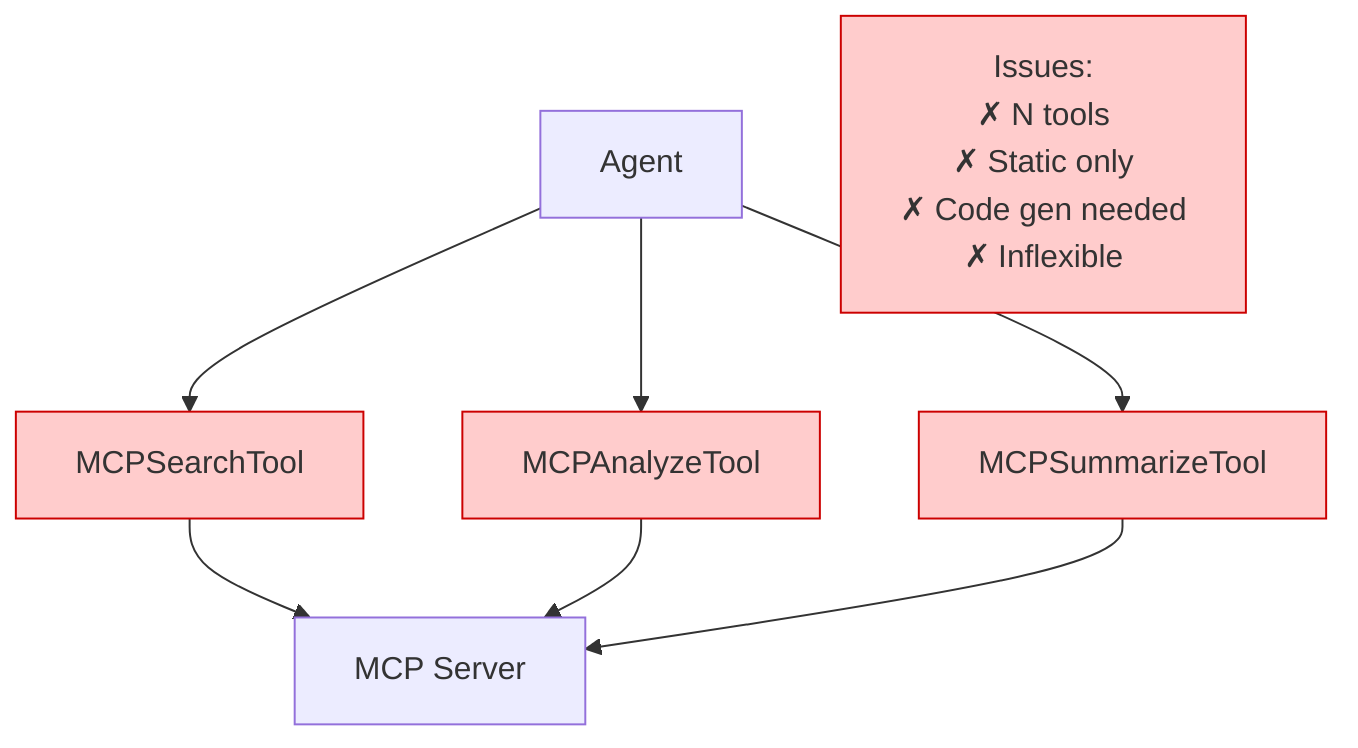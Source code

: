 graph TB
    A[Agent] --> B1[MCPSearchTool]
    A --> B2[MCPAnalyzeTool]
    A --> B3[MCPSummarizeTool]
    
    B1 --> C[MCP Server]
    B2 --> C
    B3 --> C
    
    style B1 fill:#ffcccc,stroke:#cc0000
    style B2 fill:#ffcccc,stroke:#cc0000
    style B3 fill:#ffcccc,stroke:#cc0000
    
    Note1[Issues:<br/>✗ N tools<br/>✗ Static only<br/>✗ Code gen needed<br/>✗ Inflexible]
    
    style Note1 fill:#ffcccc,stroke:#cc0000